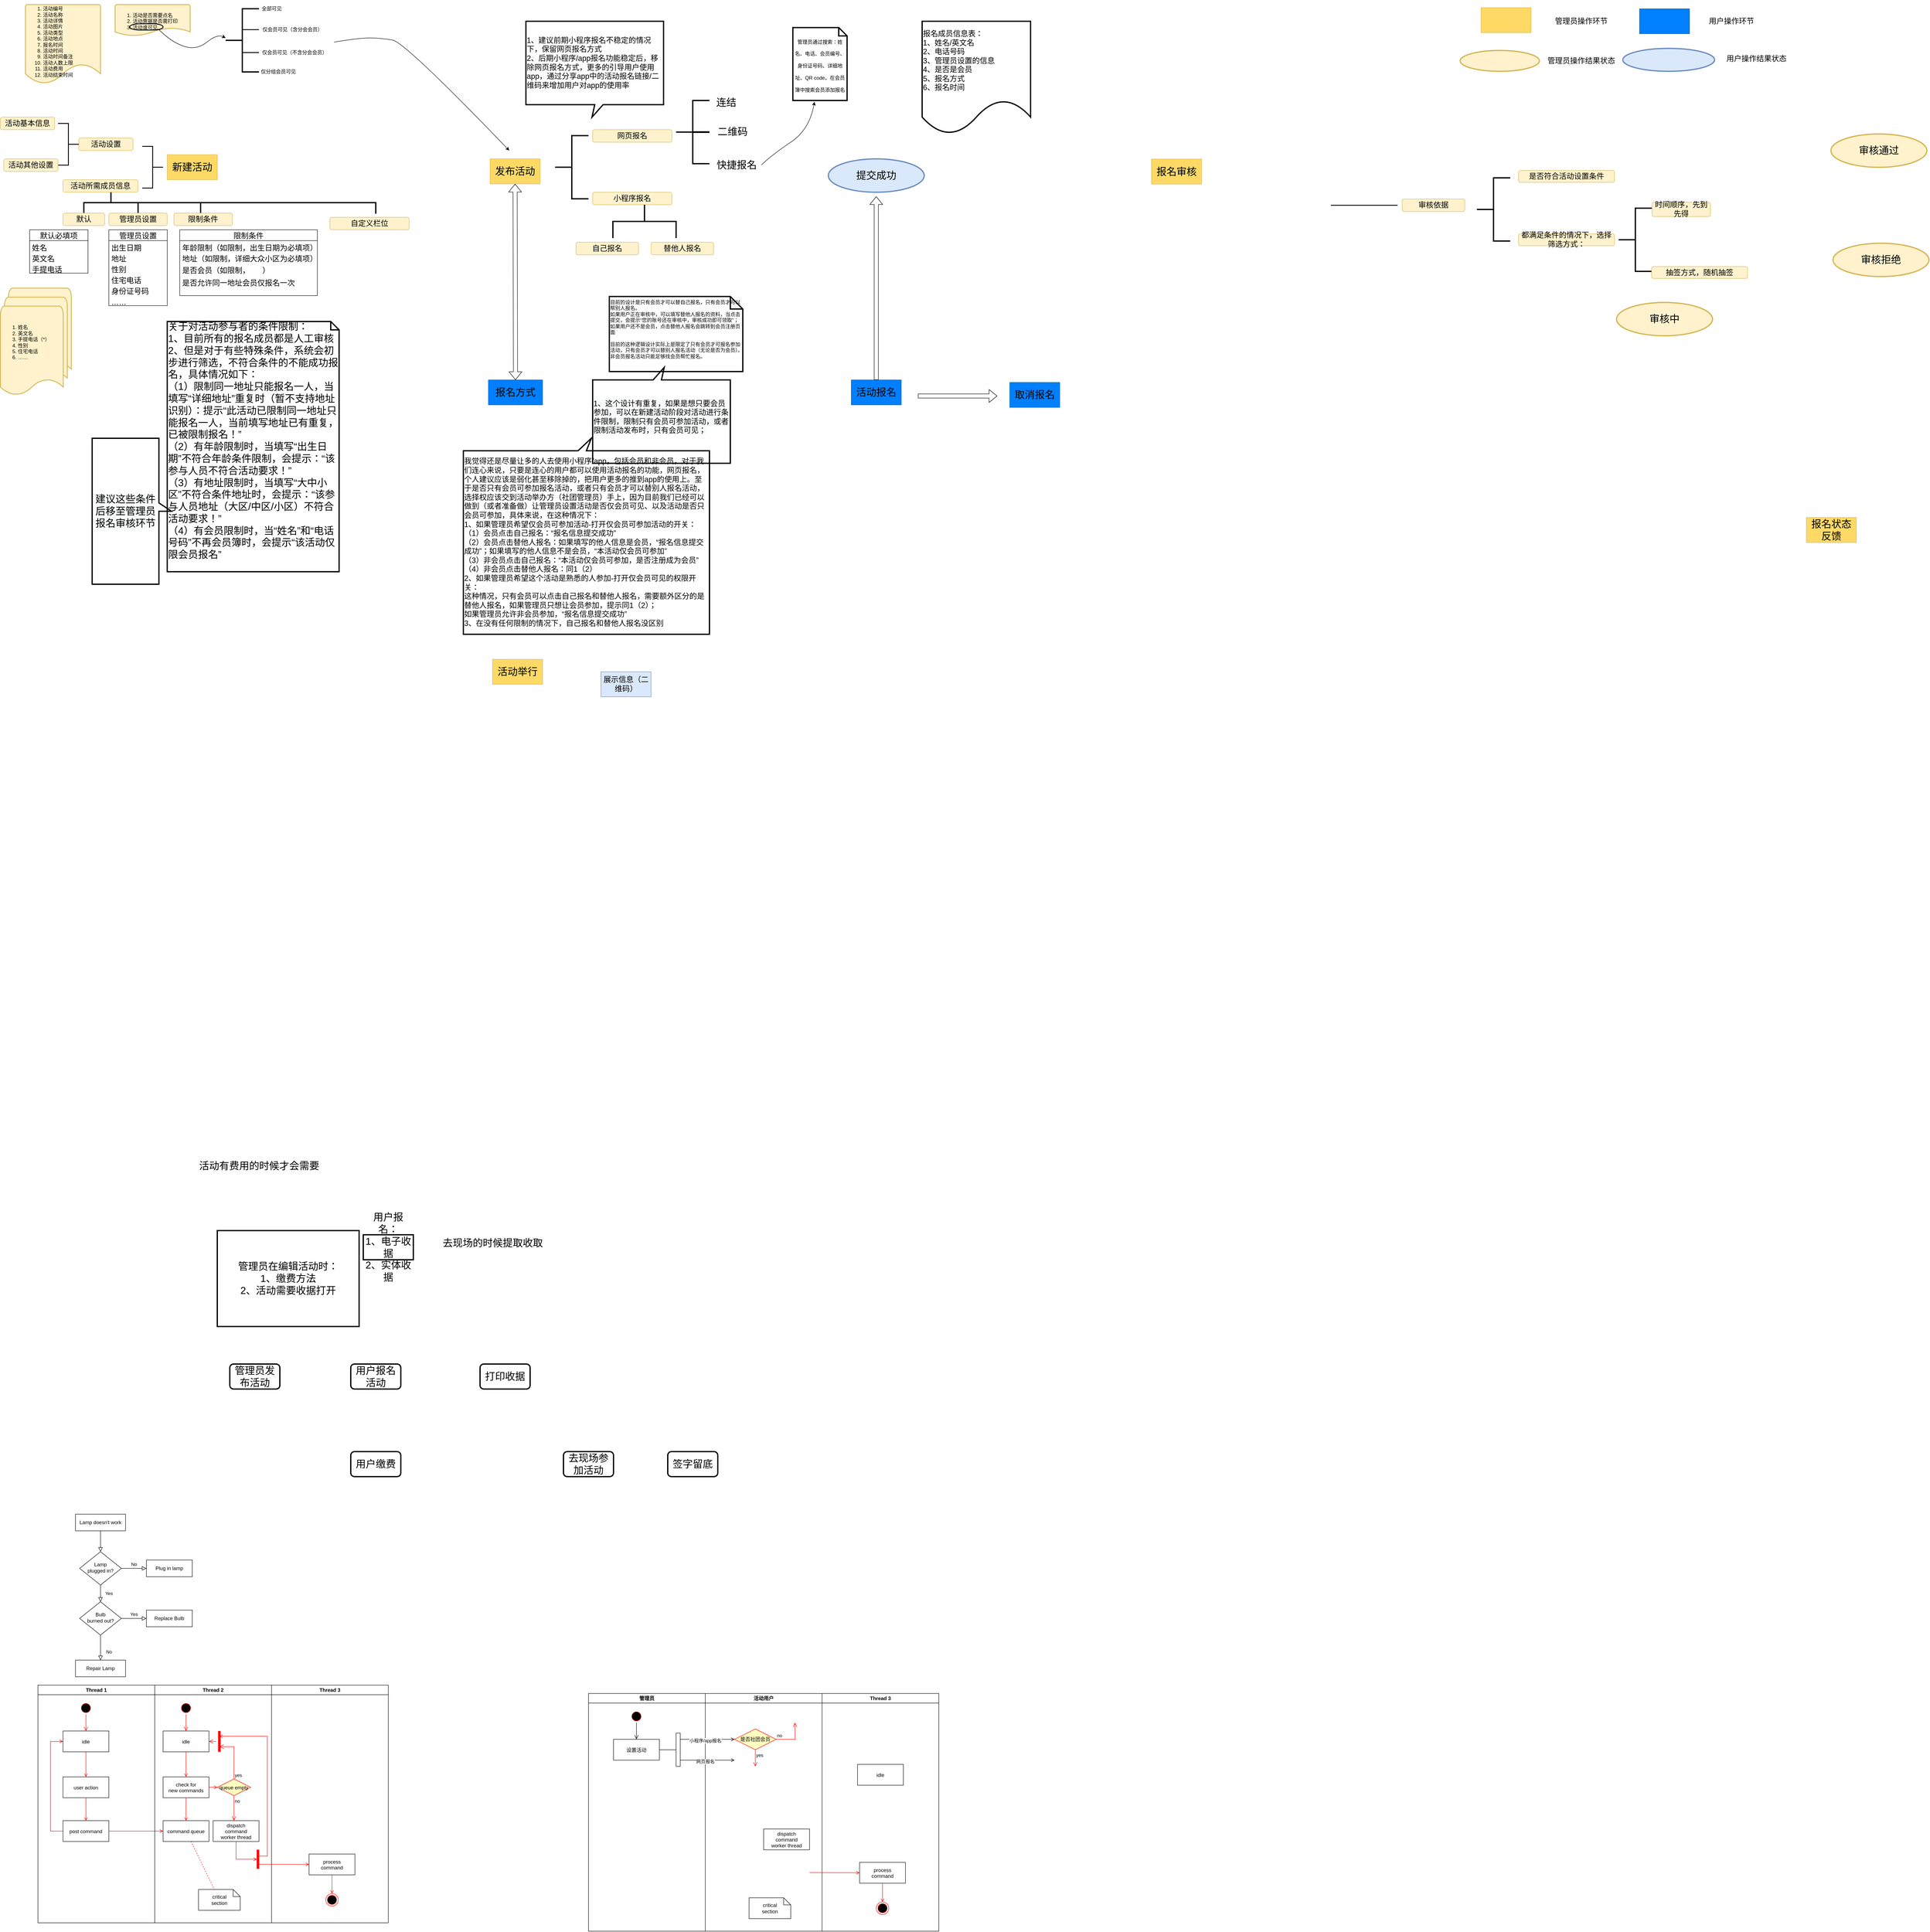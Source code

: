 <mxfile version="19.0.2" type="github">
  <diagram id="C5RBs43oDa-KdzZeNtuy" name="Page-1">
    <mxGraphModel dx="2372" dy="1392" grid="1" gridSize="10" guides="1" tooltips="1" connect="1" arrows="1" fold="1" page="1" pageScale="1" pageWidth="4681" pageHeight="3300" background="#ffffff" math="0" shadow="0">
      <root>
        <mxCell id="WIyWlLk6GJQsqaUBKTNV-0" />
        <mxCell id="WIyWlLk6GJQsqaUBKTNV-1" parent="WIyWlLk6GJQsqaUBKTNV-0" />
        <mxCell id="WIyWlLk6GJQsqaUBKTNV-2" value="" style="rounded=0;html=1;jettySize=auto;orthogonalLoop=1;fontSize=11;endArrow=block;endFill=0;endSize=8;strokeWidth=1;shadow=0;labelBackgroundColor=none;edgeStyle=orthogonalEdgeStyle;fontColor=#000000;" parent="WIyWlLk6GJQsqaUBKTNV-1" source="WIyWlLk6GJQsqaUBKTNV-3" target="WIyWlLk6GJQsqaUBKTNV-6" edge="1">
          <mxGeometry relative="1" as="geometry" />
        </mxCell>
        <mxCell id="WIyWlLk6GJQsqaUBKTNV-3" value="Lamp doesn&#39;t work" style="rounded=0;whiteSpace=wrap;html=1;fontSize=12;glass=0;strokeWidth=1;shadow=0;fontColor=#000000;" parent="WIyWlLk6GJQsqaUBKTNV-1" vertex="1">
          <mxGeometry x="210" y="3640" width="120" height="40" as="geometry" />
        </mxCell>
        <mxCell id="WIyWlLk6GJQsqaUBKTNV-4" value="Yes" style="rounded=0;html=1;jettySize=auto;orthogonalLoop=1;fontSize=11;endArrow=block;endFill=0;endSize=8;strokeWidth=1;shadow=0;labelBackgroundColor=none;edgeStyle=orthogonalEdgeStyle;fontColor=#000000;" parent="WIyWlLk6GJQsqaUBKTNV-1" source="WIyWlLk6GJQsqaUBKTNV-6" target="WIyWlLk6GJQsqaUBKTNV-10" edge="1">
          <mxGeometry y="20" relative="1" as="geometry">
            <mxPoint as="offset" />
          </mxGeometry>
        </mxCell>
        <mxCell id="WIyWlLk6GJQsqaUBKTNV-5" value="No" style="edgeStyle=orthogonalEdgeStyle;rounded=0;html=1;jettySize=auto;orthogonalLoop=1;fontSize=11;endArrow=block;endFill=0;endSize=8;strokeWidth=1;shadow=0;labelBackgroundColor=none;fontColor=#000000;" parent="WIyWlLk6GJQsqaUBKTNV-1" source="WIyWlLk6GJQsqaUBKTNV-6" target="WIyWlLk6GJQsqaUBKTNV-7" edge="1">
          <mxGeometry y="10" relative="1" as="geometry">
            <mxPoint as="offset" />
          </mxGeometry>
        </mxCell>
        <mxCell id="WIyWlLk6GJQsqaUBKTNV-6" value="Lamp&lt;br&gt;plugged in?" style="rhombus;whiteSpace=wrap;html=1;shadow=0;fontFamily=Helvetica;fontSize=12;align=center;strokeWidth=1;spacing=6;spacingTop=-4;rounded=0;fontColor=#000000;" parent="WIyWlLk6GJQsqaUBKTNV-1" vertex="1">
          <mxGeometry x="220" y="3730" width="100" height="80" as="geometry" />
        </mxCell>
        <mxCell id="WIyWlLk6GJQsqaUBKTNV-7" value="Plug in lamp" style="rounded=0;whiteSpace=wrap;html=1;fontSize=12;glass=0;strokeWidth=1;shadow=0;fontColor=#000000;" parent="WIyWlLk6GJQsqaUBKTNV-1" vertex="1">
          <mxGeometry x="380" y="3750" width="110" height="40" as="geometry" />
        </mxCell>
        <mxCell id="WIyWlLk6GJQsqaUBKTNV-8" value="No" style="rounded=0;html=1;jettySize=auto;orthogonalLoop=1;fontSize=11;endArrow=block;endFill=0;endSize=8;strokeWidth=1;shadow=0;labelBackgroundColor=none;edgeStyle=orthogonalEdgeStyle;fontColor=#000000;" parent="WIyWlLk6GJQsqaUBKTNV-1" source="WIyWlLk6GJQsqaUBKTNV-10" target="WIyWlLk6GJQsqaUBKTNV-11" edge="1">
          <mxGeometry x="0.333" y="20" relative="1" as="geometry">
            <mxPoint as="offset" />
          </mxGeometry>
        </mxCell>
        <mxCell id="WIyWlLk6GJQsqaUBKTNV-9" value="Yes" style="edgeStyle=orthogonalEdgeStyle;rounded=0;html=1;jettySize=auto;orthogonalLoop=1;fontSize=11;endArrow=block;endFill=0;endSize=8;strokeWidth=1;shadow=0;labelBackgroundColor=none;fontColor=#000000;" parent="WIyWlLk6GJQsqaUBKTNV-1" source="WIyWlLk6GJQsqaUBKTNV-10" target="WIyWlLk6GJQsqaUBKTNV-12" edge="1">
          <mxGeometry y="10" relative="1" as="geometry">
            <mxPoint as="offset" />
          </mxGeometry>
        </mxCell>
        <mxCell id="WIyWlLk6GJQsqaUBKTNV-10" value="Bulb&lt;br&gt;burned out?" style="rhombus;whiteSpace=wrap;html=1;shadow=0;fontFamily=Helvetica;fontSize=12;align=center;strokeWidth=1;spacing=6;spacingTop=-4;rounded=0;fontColor=#000000;" parent="WIyWlLk6GJQsqaUBKTNV-1" vertex="1">
          <mxGeometry x="220" y="3850" width="100" height="80" as="geometry" />
        </mxCell>
        <mxCell id="WIyWlLk6GJQsqaUBKTNV-11" value="Repair Lamp" style="rounded=0;whiteSpace=wrap;html=1;fontSize=12;glass=0;strokeWidth=1;shadow=0;fontColor=#000000;" parent="WIyWlLk6GJQsqaUBKTNV-1" vertex="1">
          <mxGeometry x="210" y="3990" width="120" height="40" as="geometry" />
        </mxCell>
        <mxCell id="WIyWlLk6GJQsqaUBKTNV-12" value="Replace Bulb" style="rounded=0;whiteSpace=wrap;html=1;fontSize=12;glass=0;strokeWidth=1;shadow=0;fontColor=#000000;" parent="WIyWlLk6GJQsqaUBKTNV-1" vertex="1">
          <mxGeometry x="380" y="3870" width="110" height="40" as="geometry" />
        </mxCell>
        <mxCell id="ij-zDNfqEZCnku6-jbej-2" value="&lt;font style=&quot;font-size: 24px&quot;&gt;新建活动&lt;/font&gt;" style="rounded=0;whiteSpace=wrap;html=1;fillColor=#FFD966;strokeColor=#d6b656;fontColor=#000000;" parent="WIyWlLk6GJQsqaUBKTNV-1" vertex="1">
          <mxGeometry x="430" y="380" width="120" height="60" as="geometry" />
        </mxCell>
        <mxCell id="ij-zDNfqEZCnku6-jbej-4" value="&lt;font style=&quot;font-size: 24px&quot;&gt;发布活动&lt;/font&gt;" style="rounded=0;whiteSpace=wrap;html=1;fillColor=#FFD966;strokeColor=#d6b656;fontColor=#000000;" parent="WIyWlLk6GJQsqaUBKTNV-1" vertex="1">
          <mxGeometry x="1204" y="390" width="120" height="60" as="geometry" />
        </mxCell>
        <mxCell id="ij-zDNfqEZCnku6-jbej-6" value="&lt;font style=&quot;font-size: 24px&quot;&gt;报名审核&lt;/font&gt;" style="rounded=0;whiteSpace=wrap;html=1;fillColor=#FFD966;strokeColor=#d6b656;fontColor=#000000;" parent="WIyWlLk6GJQsqaUBKTNV-1" vertex="1">
          <mxGeometry x="2790" y="390.5" width="120" height="60" as="geometry" />
        </mxCell>
        <mxCell id="ij-zDNfqEZCnku6-jbej-14" value="Thread 1" style="swimlane;whiteSpace=wrap;fontColor=#000000;" parent="WIyWlLk6GJQsqaUBKTNV-1" vertex="1">
          <mxGeometry x="120" y="4050" width="280" height="570" as="geometry" />
        </mxCell>
        <mxCell id="ij-zDNfqEZCnku6-jbej-15" value="" style="ellipse;shape=startState;fillColor=#000000;strokeColor=#ff0000;fontColor=#000000;" parent="ij-zDNfqEZCnku6-jbej-14" vertex="1">
          <mxGeometry x="100" y="40" width="30" height="30" as="geometry" />
        </mxCell>
        <mxCell id="ij-zDNfqEZCnku6-jbej-16" value="" style="edgeStyle=elbowEdgeStyle;elbow=horizontal;verticalAlign=bottom;endArrow=open;endSize=8;strokeColor=#FF0000;endFill=1;rounded=0;fontColor=#000000;" parent="ij-zDNfqEZCnku6-jbej-14" source="ij-zDNfqEZCnku6-jbej-15" target="ij-zDNfqEZCnku6-jbej-17" edge="1">
          <mxGeometry x="100" y="40" as="geometry">
            <mxPoint x="115" y="110" as="targetPoint" />
          </mxGeometry>
        </mxCell>
        <mxCell id="ij-zDNfqEZCnku6-jbej-17" value="idle" style="fontColor=#000000;" parent="ij-zDNfqEZCnku6-jbej-14" vertex="1">
          <mxGeometry x="60" y="110" width="110" height="50" as="geometry" />
        </mxCell>
        <mxCell id="ij-zDNfqEZCnku6-jbej-18" value="user action" style="fontColor=#000000;" parent="ij-zDNfqEZCnku6-jbej-14" vertex="1">
          <mxGeometry x="60" y="220" width="110" height="50" as="geometry" />
        </mxCell>
        <mxCell id="ij-zDNfqEZCnku6-jbej-19" value="" style="endArrow=open;strokeColor=#FF0000;endFill=1;rounded=0;fontColor=#000000;" parent="ij-zDNfqEZCnku6-jbej-14" source="ij-zDNfqEZCnku6-jbej-17" target="ij-zDNfqEZCnku6-jbej-18" edge="1">
          <mxGeometry relative="1" as="geometry" />
        </mxCell>
        <mxCell id="ij-zDNfqEZCnku6-jbej-20" value="post command" style="fontColor=#000000;" parent="ij-zDNfqEZCnku6-jbej-14" vertex="1">
          <mxGeometry x="60" y="325" width="110" height="50" as="geometry" />
        </mxCell>
        <mxCell id="ij-zDNfqEZCnku6-jbej-21" value="" style="endArrow=open;strokeColor=#FF0000;endFill=1;rounded=0;fontColor=#000000;" parent="ij-zDNfqEZCnku6-jbej-14" source="ij-zDNfqEZCnku6-jbej-18" target="ij-zDNfqEZCnku6-jbej-20" edge="1">
          <mxGeometry relative="1" as="geometry" />
        </mxCell>
        <mxCell id="ij-zDNfqEZCnku6-jbej-22" value="" style="edgeStyle=elbowEdgeStyle;elbow=horizontal;strokeColor=#FF0000;endArrow=open;endFill=1;rounded=0;fontColor=#000000;" parent="ij-zDNfqEZCnku6-jbej-14" source="ij-zDNfqEZCnku6-jbej-20" target="ij-zDNfqEZCnku6-jbej-17" edge="1">
          <mxGeometry width="100" height="100" relative="1" as="geometry">
            <mxPoint x="160" y="290" as="sourcePoint" />
            <mxPoint x="260" y="190" as="targetPoint" />
            <Array as="points">
              <mxPoint x="30" y="250" />
            </Array>
          </mxGeometry>
        </mxCell>
        <mxCell id="ij-zDNfqEZCnku6-jbej-23" value="Thread 2" style="swimlane;whiteSpace=wrap;fontColor=#000000;" parent="WIyWlLk6GJQsqaUBKTNV-1" vertex="1">
          <mxGeometry x="400" y="4050" width="280" height="570" as="geometry" />
        </mxCell>
        <mxCell id="ij-zDNfqEZCnku6-jbej-24" value="" style="ellipse;shape=startState;fillColor=#000000;strokeColor=#ff0000;fontColor=#000000;" parent="ij-zDNfqEZCnku6-jbej-23" vertex="1">
          <mxGeometry x="60" y="40" width="30" height="30" as="geometry" />
        </mxCell>
        <mxCell id="ij-zDNfqEZCnku6-jbej-25" value="" style="edgeStyle=elbowEdgeStyle;elbow=horizontal;verticalAlign=bottom;endArrow=open;endSize=8;strokeColor=#FF0000;endFill=1;rounded=0;fontColor=#000000;" parent="ij-zDNfqEZCnku6-jbej-23" source="ij-zDNfqEZCnku6-jbej-24" target="ij-zDNfqEZCnku6-jbej-26" edge="1">
          <mxGeometry x="40" y="20" as="geometry">
            <mxPoint x="55" y="90" as="targetPoint" />
          </mxGeometry>
        </mxCell>
        <mxCell id="ij-zDNfqEZCnku6-jbej-26" value="idle" style="fontColor=#000000;" parent="ij-zDNfqEZCnku6-jbej-23" vertex="1">
          <mxGeometry x="20" y="110" width="110" height="50" as="geometry" />
        </mxCell>
        <mxCell id="ij-zDNfqEZCnku6-jbej-27" value="check for &#xa;new commands" style="fontColor=#000000;" parent="ij-zDNfqEZCnku6-jbej-23" vertex="1">
          <mxGeometry x="20" y="220" width="110" height="50" as="geometry" />
        </mxCell>
        <mxCell id="ij-zDNfqEZCnku6-jbej-28" value="" style="endArrow=open;strokeColor=#FF0000;endFill=1;rounded=0;fontColor=#000000;" parent="ij-zDNfqEZCnku6-jbej-23" source="ij-zDNfqEZCnku6-jbej-26" target="ij-zDNfqEZCnku6-jbej-27" edge="1">
          <mxGeometry relative="1" as="geometry" />
        </mxCell>
        <mxCell id="ij-zDNfqEZCnku6-jbej-29" value="command queue" style="fontColor=#000000;" parent="ij-zDNfqEZCnku6-jbej-23" vertex="1">
          <mxGeometry x="20" y="325" width="110" height="50" as="geometry" />
        </mxCell>
        <mxCell id="ij-zDNfqEZCnku6-jbej-30" value="" style="endArrow=open;strokeColor=#FF0000;endFill=1;rounded=0;fontColor=#000000;" parent="ij-zDNfqEZCnku6-jbej-23" source="ij-zDNfqEZCnku6-jbej-27" target="ij-zDNfqEZCnku6-jbej-29" edge="1">
          <mxGeometry relative="1" as="geometry" />
        </mxCell>
        <mxCell id="ij-zDNfqEZCnku6-jbej-31" value="queue empty" style="rhombus;fillColor=#ffffc0;strokeColor=#ff0000;fontColor=#000000;" parent="ij-zDNfqEZCnku6-jbej-23" vertex="1">
          <mxGeometry x="150" y="225" width="80" height="40" as="geometry" />
        </mxCell>
        <mxCell id="ij-zDNfqEZCnku6-jbej-32" value="yes" style="edgeStyle=elbowEdgeStyle;elbow=horizontal;align=left;verticalAlign=bottom;endArrow=open;endSize=8;strokeColor=#FF0000;exitX=0.5;exitY=0;endFill=1;rounded=0;entryX=0.75;entryY=0.5;entryPerimeter=0;fontColor=#000000;" parent="ij-zDNfqEZCnku6-jbej-23" source="ij-zDNfqEZCnku6-jbej-31" target="ij-zDNfqEZCnku6-jbej-35" edge="1">
          <mxGeometry x="-1" relative="1" as="geometry">
            <mxPoint x="160" y="150" as="targetPoint" />
            <Array as="points">
              <mxPoint x="190" y="180" />
            </Array>
          </mxGeometry>
        </mxCell>
        <mxCell id="ij-zDNfqEZCnku6-jbej-33" value="no" style="edgeStyle=elbowEdgeStyle;elbow=horizontal;align=left;verticalAlign=top;endArrow=open;endSize=8;strokeColor=#FF0000;endFill=1;rounded=0;fontColor=#000000;" parent="ij-zDNfqEZCnku6-jbej-23" source="ij-zDNfqEZCnku6-jbej-31" target="ij-zDNfqEZCnku6-jbej-37" edge="1">
          <mxGeometry x="-1" relative="1" as="geometry">
            <mxPoint x="190" y="305" as="targetPoint" />
          </mxGeometry>
        </mxCell>
        <mxCell id="ij-zDNfqEZCnku6-jbej-34" value="" style="endArrow=open;strokeColor=#FF0000;endFill=1;rounded=0;fontColor=#000000;" parent="ij-zDNfqEZCnku6-jbej-23" source="ij-zDNfqEZCnku6-jbej-27" target="ij-zDNfqEZCnku6-jbej-31" edge="1">
          <mxGeometry relative="1" as="geometry" />
        </mxCell>
        <mxCell id="ij-zDNfqEZCnku6-jbej-35" value="" style="shape=line;strokeWidth=6;strokeColor=#ff0000;rotation=90;fontColor=#000000;" parent="ij-zDNfqEZCnku6-jbej-23" vertex="1">
          <mxGeometry x="130" y="127.5" width="50" height="15" as="geometry" />
        </mxCell>
        <mxCell id="ij-zDNfqEZCnku6-jbej-36" value="" style="edgeStyle=elbowEdgeStyle;elbow=horizontal;verticalAlign=bottom;endArrow=open;endSize=8;strokeColor=#FF0000;endFill=1;rounded=0;fontColor=#000000;" parent="ij-zDNfqEZCnku6-jbej-23" source="ij-zDNfqEZCnku6-jbej-35" target="ij-zDNfqEZCnku6-jbej-26" edge="1">
          <mxGeometry x="130" y="90" as="geometry">
            <mxPoint x="230" y="140" as="targetPoint" />
          </mxGeometry>
        </mxCell>
        <mxCell id="ij-zDNfqEZCnku6-jbej-37" value="dispatch&#xa;command&#xa;worker thread" style="fontColor=#000000;" parent="ij-zDNfqEZCnku6-jbej-23" vertex="1">
          <mxGeometry x="140" y="325" width="110" height="50" as="geometry" />
        </mxCell>
        <mxCell id="ij-zDNfqEZCnku6-jbej-38" value="critical&#xa;section" style="shape=note;whiteSpace=wrap;size=17;fontColor=#000000;" parent="ij-zDNfqEZCnku6-jbej-23" vertex="1">
          <mxGeometry x="105" y="490" width="100" height="50" as="geometry" />
        </mxCell>
        <mxCell id="ij-zDNfqEZCnku6-jbej-39" value="" style="endArrow=none;strokeColor=#FF0000;endFill=0;rounded=0;dashed=1;fontColor=#000000;" parent="ij-zDNfqEZCnku6-jbej-23" source="ij-zDNfqEZCnku6-jbej-29" target="ij-zDNfqEZCnku6-jbej-38" edge="1">
          <mxGeometry relative="1" as="geometry" />
        </mxCell>
        <mxCell id="ij-zDNfqEZCnku6-jbej-40" value="" style="whiteSpace=wrap;strokeColor=#FF0000;fillColor=#FF0000;fontColor=#000000;" parent="ij-zDNfqEZCnku6-jbej-23" vertex="1">
          <mxGeometry x="245" y="395" width="5" height="45" as="geometry" />
        </mxCell>
        <mxCell id="ij-zDNfqEZCnku6-jbej-41" value="" style="edgeStyle=elbowEdgeStyle;elbow=horizontal;entryX=0;entryY=0.5;strokeColor=#FF0000;endArrow=open;endFill=1;rounded=0;fontColor=#000000;" parent="ij-zDNfqEZCnku6-jbej-23" source="ij-zDNfqEZCnku6-jbej-37" target="ij-zDNfqEZCnku6-jbej-40" edge="1">
          <mxGeometry width="100" height="100" relative="1" as="geometry">
            <mxPoint x="60" y="480" as="sourcePoint" />
            <mxPoint x="160" y="380" as="targetPoint" />
            <Array as="points">
              <mxPoint x="195" y="400" />
            </Array>
          </mxGeometry>
        </mxCell>
        <mxCell id="ij-zDNfqEZCnku6-jbej-42" value="Thread 3" style="swimlane;whiteSpace=wrap;fontColor=#000000;" parent="WIyWlLk6GJQsqaUBKTNV-1" vertex="1">
          <mxGeometry x="680" y="4050" width="280" height="570" as="geometry" />
        </mxCell>
        <mxCell id="ij-zDNfqEZCnku6-jbej-43" value="process&#xa;command" style="fontColor=#000000;" parent="ij-zDNfqEZCnku6-jbej-42" vertex="1">
          <mxGeometry x="90" y="405" width="110" height="50" as="geometry" />
        </mxCell>
        <mxCell id="ij-zDNfqEZCnku6-jbej-44" value="" style="edgeStyle=elbowEdgeStyle;elbow=horizontal;strokeColor=#FF0000;endArrow=open;endFill=1;rounded=0;entryX=0.25;entryY=0.5;entryPerimeter=0;fontColor=#000000;" parent="ij-zDNfqEZCnku6-jbej-42" target="ij-zDNfqEZCnku6-jbej-35" edge="1">
          <mxGeometry width="100" height="100" relative="1" as="geometry">
            <mxPoint x="-30" y="410" as="sourcePoint" />
            <mxPoint x="-120" y="120" as="targetPoint" />
            <Array as="points">
              <mxPoint x="-10" y="135" />
            </Array>
          </mxGeometry>
        </mxCell>
        <mxCell id="ij-zDNfqEZCnku6-jbej-45" value="" style="edgeStyle=none;strokeColor=#FF0000;endArrow=open;endFill=1;rounded=0;fontColor=#000000;" parent="ij-zDNfqEZCnku6-jbej-42" target="ij-zDNfqEZCnku6-jbej-43" edge="1">
          <mxGeometry width="100" height="100" relative="1" as="geometry">
            <mxPoint x="-30" y="429.5" as="sourcePoint" />
            <mxPoint x="90" y="429.5" as="targetPoint" />
          </mxGeometry>
        </mxCell>
        <mxCell id="ij-zDNfqEZCnku6-jbej-46" value="" style="ellipse;shape=endState;fillColor=#000000;strokeColor=#ff0000;fontColor=#000000;" parent="ij-zDNfqEZCnku6-jbej-42" vertex="1">
          <mxGeometry x="130" y="500" width="30" height="30" as="geometry" />
        </mxCell>
        <mxCell id="ij-zDNfqEZCnku6-jbej-47" value="" style="endArrow=open;strokeColor=#FF0000;endFill=1;rounded=0;fontColor=#000000;" parent="ij-zDNfqEZCnku6-jbej-42" source="ij-zDNfqEZCnku6-jbej-43" target="ij-zDNfqEZCnku6-jbej-46" edge="1">
          <mxGeometry relative="1" as="geometry" />
        </mxCell>
        <mxCell id="ij-zDNfqEZCnku6-jbej-48" value="" style="endArrow=open;strokeColor=#FF0000;endFill=1;rounded=0;fontColor=#000000;" parent="WIyWlLk6GJQsqaUBKTNV-1" source="ij-zDNfqEZCnku6-jbej-20" target="ij-zDNfqEZCnku6-jbej-29" edge="1">
          <mxGeometry relative="1" as="geometry" />
        </mxCell>
        <mxCell id="ij-zDNfqEZCnku6-jbej-52" value="活动设置" style="rounded=1;whiteSpace=wrap;html=1;fontSize=18;fillColor=#fff2cc;strokeColor=#d6b656;fontColor=#000000;" parent="WIyWlLk6GJQsqaUBKTNV-1" vertex="1">
          <mxGeometry x="218" y="340" width="130" height="30" as="geometry" />
        </mxCell>
        <mxCell id="ij-zDNfqEZCnku6-jbej-53" value="活动所需成员信息" style="rounded=1;whiteSpace=wrap;html=1;fontSize=18;fillColor=#fff2cc;strokeColor=#d6b656;fontColor=#000000;" parent="WIyWlLk6GJQsqaUBKTNV-1" vertex="1">
          <mxGeometry x="180" y="440" width="180" height="30" as="geometry" />
        </mxCell>
        <mxCell id="ij-zDNfqEZCnku6-jbej-57" value="" style="strokeWidth=2;html=1;shape=mxgraph.flowchart.annotation_2;align=left;labelPosition=right;pointerEvents=1;fontSize=18;fillColor=#FFD966;direction=west;fontColor=#000000;" parent="WIyWlLk6GJQsqaUBKTNV-1" vertex="1">
          <mxGeometry x="370" y="360" width="50" height="100" as="geometry" />
        </mxCell>
        <mxCell id="ij-zDNfqEZCnku6-jbej-59" value="" style="strokeWidth=3;html=1;shape=mxgraph.flowchart.annotation_2;align=left;labelPosition=right;pointerEvents=1;fontSize=12;fillColor=#FFD966;direction=south;sketch=0;fontColor=#000000;" parent="WIyWlLk6GJQsqaUBKTNV-1" vertex="1">
          <mxGeometry x="230" y="470" width="130" height="50" as="geometry" />
        </mxCell>
        <mxCell id="ij-zDNfqEZCnku6-jbej-60" value="&lt;font style=&quot;font-size: 18px&quot;&gt;默认&lt;/font&gt;" style="rounded=1;whiteSpace=wrap;html=1;fontSize=12;fillColor=#fff2cc;strokeColor=#d6b656;fontColor=#000000;" parent="WIyWlLk6GJQsqaUBKTNV-1" vertex="1">
          <mxGeometry x="180" y="520" width="100" height="30" as="geometry" />
        </mxCell>
        <mxCell id="ij-zDNfqEZCnku6-jbej-61" value="默认必填项" style="swimlane;fontStyle=0;childLayout=stackLayout;horizontal=1;startSize=26;fillColor=none;horizontalStack=0;resizeParent=1;resizeParentMax=0;resizeLast=0;collapsible=1;marginBottom=0;fontSize=18;fontColor=#000000;" parent="WIyWlLk6GJQsqaUBKTNV-1" vertex="1">
          <mxGeometry x="100" y="560" width="140" height="104" as="geometry">
            <mxRectangle x="100" y="560" width="60" height="30" as="alternateBounds" />
          </mxGeometry>
        </mxCell>
        <mxCell id="ij-zDNfqEZCnku6-jbej-62" value="姓名&#xa;&#xa;" style="text;strokeColor=none;fillColor=none;align=left;verticalAlign=top;spacingLeft=4;spacingRight=4;overflow=hidden;rotatable=0;points=[[0,0.5],[1,0.5]];portConstraint=eastwest;fontSize=18;fontColor=#000000;" parent="ij-zDNfqEZCnku6-jbej-61" vertex="1">
          <mxGeometry y="26" width="140" height="26" as="geometry" />
        </mxCell>
        <mxCell id="ij-zDNfqEZCnku6-jbej-63" value="英文名" style="text;strokeColor=none;fillColor=none;align=left;verticalAlign=top;spacingLeft=4;spacingRight=4;overflow=hidden;rotatable=0;points=[[0,0.5],[1,0.5]];portConstraint=eastwest;fontSize=18;fontColor=#000000;" parent="ij-zDNfqEZCnku6-jbej-61" vertex="1">
          <mxGeometry y="52" width="140" height="26" as="geometry" />
        </mxCell>
        <mxCell id="ij-zDNfqEZCnku6-jbej-64" value="手提电话" style="text;strokeColor=none;fillColor=none;align=left;verticalAlign=top;spacingLeft=4;spacingRight=4;overflow=hidden;rotatable=0;points=[[0,0.5],[1,0.5]];portConstraint=eastwest;fontSize=18;fontColor=#000000;" parent="ij-zDNfqEZCnku6-jbej-61" vertex="1">
          <mxGeometry y="78" width="140" height="26" as="geometry" />
        </mxCell>
        <mxCell id="ij-zDNfqEZCnku6-jbej-65" value="&lt;font size=&quot;4&quot;&gt;管理员设置&lt;/font&gt;" style="rounded=1;whiteSpace=wrap;html=1;fontSize=12;fillColor=#fff2cc;strokeColor=#d6b656;fontColor=#000000;" parent="WIyWlLk6GJQsqaUBKTNV-1" vertex="1">
          <mxGeometry x="290" y="520" width="140" height="30" as="geometry" />
        </mxCell>
        <mxCell id="ij-zDNfqEZCnku6-jbej-67" value="管理员设置" style="swimlane;fontStyle=0;childLayout=stackLayout;horizontal=1;startSize=26;fillColor=none;horizontalStack=0;resizeParent=1;resizeParentMax=0;resizeLast=0;collapsible=1;marginBottom=0;fontSize=18;fontColor=#000000;" parent="WIyWlLk6GJQsqaUBKTNV-1" vertex="1">
          <mxGeometry x="290" y="560" width="140" height="182" as="geometry">
            <mxRectangle x="100" y="560" width="60" height="30" as="alternateBounds" />
          </mxGeometry>
        </mxCell>
        <mxCell id="ij-zDNfqEZCnku6-jbej-68" value="出生日期" style="text;strokeColor=none;fillColor=none;align=left;verticalAlign=top;spacingLeft=4;spacingRight=4;overflow=hidden;rotatable=0;points=[[0,0.5],[1,0.5]];portConstraint=eastwest;fontSize=18;fontColor=#000000;" parent="ij-zDNfqEZCnku6-jbej-67" vertex="1">
          <mxGeometry y="26" width="140" height="26" as="geometry" />
        </mxCell>
        <mxCell id="ij-zDNfqEZCnku6-jbej-69" value="地址" style="text;strokeColor=none;fillColor=none;align=left;verticalAlign=top;spacingLeft=4;spacingRight=4;overflow=hidden;rotatable=0;points=[[0,0.5],[1,0.5]];portConstraint=eastwest;fontSize=18;fontColor=#000000;" parent="ij-zDNfqEZCnku6-jbej-67" vertex="1">
          <mxGeometry y="52" width="140" height="26" as="geometry" />
        </mxCell>
        <mxCell id="ij-zDNfqEZCnku6-jbej-89" value="性别" style="text;strokeColor=none;fillColor=none;align=left;verticalAlign=top;spacingLeft=4;spacingRight=4;overflow=hidden;rotatable=0;points=[[0,0.5],[1,0.5]];portConstraint=eastwest;fontSize=18;fontColor=#000000;" parent="ij-zDNfqEZCnku6-jbej-67" vertex="1">
          <mxGeometry y="78" width="140" height="26" as="geometry" />
        </mxCell>
        <mxCell id="ij-zDNfqEZCnku6-jbej-90" value="住宅电话" style="text;strokeColor=none;fillColor=none;align=left;verticalAlign=top;spacingLeft=4;spacingRight=4;overflow=hidden;rotatable=0;points=[[0,0.5],[1,0.5]];portConstraint=eastwest;fontSize=18;fontColor=#000000;" parent="ij-zDNfqEZCnku6-jbej-67" vertex="1">
          <mxGeometry y="104" width="140" height="26" as="geometry" />
        </mxCell>
        <mxCell id="ij-zDNfqEZCnku6-jbej-95" value="身份证号码" style="text;strokeColor=none;fillColor=none;align=left;verticalAlign=top;spacingLeft=4;spacingRight=4;overflow=hidden;rotatable=0;points=[[0,0.5],[1,0.5]];portConstraint=eastwest;fontSize=18;fontColor=#000000;" parent="ij-zDNfqEZCnku6-jbej-67" vertex="1">
          <mxGeometry y="130" width="140" height="26" as="geometry" />
        </mxCell>
        <mxCell id="ij-zDNfqEZCnku6-jbej-96" value="……" style="text;strokeColor=none;fillColor=none;align=left;verticalAlign=top;spacingLeft=4;spacingRight=4;overflow=hidden;rotatable=0;points=[[0,0.5],[1,0.5]];portConstraint=eastwest;fontSize=18;fontColor=#000000;" parent="ij-zDNfqEZCnku6-jbej-67" vertex="1">
          <mxGeometry y="156" width="140" height="26" as="geometry" />
        </mxCell>
        <mxCell id="ij-zDNfqEZCnku6-jbej-81" value="" style="shape=partialRectangle;whiteSpace=wrap;html=1;top=0;left=0;fillColor=none;sketch=0;fontSize=18;strokeWidth=3;direction=north;fontColor=#000000;" parent="WIyWlLk6GJQsqaUBKTNV-1" vertex="1">
          <mxGeometry x="360" y="495" width="150" height="25" as="geometry" />
        </mxCell>
        <mxCell id="ij-zDNfqEZCnku6-jbej-82" value="&lt;font size=&quot;4&quot;&gt;限制条件&lt;/font&gt;" style="rounded=1;whiteSpace=wrap;html=1;fontSize=12;fillColor=#fff2cc;strokeColor=#d6b656;fontColor=#000000;" parent="WIyWlLk6GJQsqaUBKTNV-1" vertex="1">
          <mxGeometry x="446" y="520" width="140" height="30" as="geometry" />
        </mxCell>
        <mxCell id="ij-zDNfqEZCnku6-jbej-83" value="限制条件" style="swimlane;fontStyle=0;childLayout=stackLayout;horizontal=1;startSize=26;fillColor=none;horizontalStack=0;resizeParent=1;resizeParentMax=0;resizeLast=0;collapsible=1;marginBottom=0;fontSize=18;fontColor=#000000;" parent="WIyWlLk6GJQsqaUBKTNV-1" vertex="1">
          <mxGeometry x="460" y="560" width="330" height="158" as="geometry">
            <mxRectangle x="100" y="560" width="60" height="30" as="alternateBounds" />
          </mxGeometry>
        </mxCell>
        <mxCell id="ij-zDNfqEZCnku6-jbej-84" value="年龄限制（如限制，出生日期为必填项）" style="text;strokeColor=none;fillColor=none;align=left;verticalAlign=top;spacingLeft=4;spacingRight=4;overflow=hidden;rotatable=0;points=[[0,0.5],[1,0.5]];portConstraint=eastwest;fontSize=18;fontColor=#000000;" parent="ij-zDNfqEZCnku6-jbej-83" vertex="1">
          <mxGeometry y="26" width="330" height="26" as="geometry" />
        </mxCell>
        <mxCell id="ij-zDNfqEZCnku6-jbej-85" value="地址（如限制，详细大众小区为必填项）" style="text;strokeColor=none;fillColor=none;align=left;verticalAlign=top;spacingLeft=4;spacingRight=4;overflow=hidden;rotatable=0;points=[[0,0.5],[1,0.5]];portConstraint=eastwest;fontSize=18;fontColor=#000000;" parent="ij-zDNfqEZCnku6-jbej-83" vertex="1">
          <mxGeometry y="52" width="330" height="28" as="geometry" />
        </mxCell>
        <mxCell id="ij-zDNfqEZCnku6-jbej-88" value="是否会员（如限制，      ）&#xa;&#xa;" style="text;strokeColor=none;fillColor=none;align=left;verticalAlign=top;spacingLeft=4;spacingRight=4;overflow=hidden;rotatable=0;points=[[0,0.5],[1,0.5]];portConstraint=eastwest;fontSize=18;fontColor=#000000;" parent="ij-zDNfqEZCnku6-jbej-83" vertex="1">
          <mxGeometry y="80" width="330" height="30" as="geometry" />
        </mxCell>
        <mxCell id="ij-zDNfqEZCnku6-jbej-91" value="是否允许同一地址会员仅报名一次" style="text;strokeColor=none;fillColor=none;align=left;verticalAlign=top;spacingLeft=4;spacingRight=4;overflow=hidden;rotatable=0;points=[[0,0.5],[1,0.5]];portConstraint=eastwest;fontSize=18;fontColor=#000000;" parent="ij-zDNfqEZCnku6-jbej-83" vertex="1">
          <mxGeometry y="110" width="330" height="48" as="geometry" />
        </mxCell>
        <mxCell id="ij-zDNfqEZCnku6-jbej-92" value="&lt;ol style=&quot;font-size: 12px&quot;&gt;&lt;li&gt;姓名&lt;/li&gt;&lt;li&gt;英文名&lt;/li&gt;&lt;li&gt;手提电话（*）&lt;/li&gt;&lt;li&gt;性别&lt;/li&gt;&lt;li&gt;住宅电话&lt;/li&gt;&lt;li&gt;……&lt;/li&gt;&lt;/ol&gt;" style="strokeWidth=2;html=1;shape=mxgraph.flowchart.multi-document;whiteSpace=wrap;fontSize=18;fillColor=#fff2cc;strokeColor=#d6b656;align=left;fontColor=#000000;" parent="WIyWlLk6GJQsqaUBKTNV-1" vertex="1">
          <mxGeometry x="30" y="700" width="170" height="260" as="geometry" />
        </mxCell>
        <mxCell id="ij-zDNfqEZCnku6-jbej-93" value="&lt;font style=&quot;font-size: 24px&quot;&gt;报名方式&lt;/font&gt;" style="rounded=0;whiteSpace=wrap;html=1;fillColor=#007FFF;strokeColor=#006EAF;fontColor=#000000;" parent="WIyWlLk6GJQsqaUBKTNV-1" vertex="1">
          <mxGeometry x="1200" y="920" width="130" height="60" as="geometry" />
        </mxCell>
        <mxCell id="ij-zDNfqEZCnku6-jbej-94" value="&lt;font size=&quot;5&quot;&gt;活动报名&lt;/font&gt;" style="rounded=0;whiteSpace=wrap;html=1;fillColor=#007FFF;strokeColor=#006EAF;fontColor=#000000;" parent="WIyWlLk6GJQsqaUBKTNV-1" vertex="1">
          <mxGeometry x="2070" y="920" width="120" height="60" as="geometry" />
        </mxCell>
        <mxCell id="ij-zDNfqEZCnku6-jbej-97" value="" style="shape=flexArrow;endArrow=classic;startArrow=classic;html=1;fontSize=24;strokeColor=default;entryX=0.5;entryY=1;entryDx=0;entryDy=0;exitX=0.5;exitY=0;exitDx=0;exitDy=0;fontColor=#000000;" parent="WIyWlLk6GJQsqaUBKTNV-1" source="ij-zDNfqEZCnku6-jbej-93" target="ij-zDNfqEZCnku6-jbej-4" edge="1">
          <mxGeometry width="100" height="100" relative="1" as="geometry">
            <mxPoint x="1270" y="760" as="sourcePoint" />
            <mxPoint x="1270" y="460" as="targetPoint" />
          </mxGeometry>
        </mxCell>
        <mxCell id="ij-zDNfqEZCnku6-jbej-98" value="" style="shape=flexArrow;endArrow=classic;html=1;fontSize=24;strokeColor=default;exitX=0.5;exitY=0;exitDx=0;exitDy=0;fontColor=#000000;" parent="WIyWlLk6GJQsqaUBKTNV-1" source="ij-zDNfqEZCnku6-jbej-94" edge="1">
          <mxGeometry width="50" height="50" relative="1" as="geometry">
            <mxPoint x="2120" y="910" as="sourcePoint" />
            <mxPoint x="2130" y="480" as="targetPoint" />
          </mxGeometry>
        </mxCell>
        <mxCell id="ij-zDNfqEZCnku6-jbej-99" value="提交成功" style="ellipse;whiteSpace=wrap;html=1;sketch=0;fontSize=24;strokeWidth=3;fillColor=#dae8fc;strokeColor=#6c8ebf;fontColor=#000000;" parent="WIyWlLk6GJQsqaUBKTNV-1" vertex="1">
          <mxGeometry x="2015" y="390" width="230" height="80" as="geometry" />
        </mxCell>
        <mxCell id="ij-zDNfqEZCnku6-jbej-100" value="审核通过" style="ellipse;whiteSpace=wrap;html=1;sketch=0;fontSize=24;strokeWidth=3;fillColor=#fff2cc;strokeColor=#d6b656;fontColor=#000000;" parent="WIyWlLk6GJQsqaUBKTNV-1" vertex="1">
          <mxGeometry x="4419" y="330.25" width="230" height="80" as="geometry" />
        </mxCell>
        <mxCell id="ij-zDNfqEZCnku6-jbej-102" value="" style="shape=partialRectangle;whiteSpace=wrap;html=1;top=0;left=0;fillColor=none;sketch=0;fontSize=18;strokeWidth=3;direction=north;fontColor=#000000;" parent="WIyWlLk6GJQsqaUBKTNV-1" vertex="1">
          <mxGeometry x="510" y="495" width="420" height="25" as="geometry" />
        </mxCell>
        <mxCell id="ij-zDNfqEZCnku6-jbej-109" style="edgeStyle=none;orthogonalLoop=1;jettySize=auto;html=1;exitX=0.75;exitY=1;exitDx=0;exitDy=0;fontSize=24;endArrow=halfCircle;endFill=0;strokeColor=default;fontColor=#000000;" parent="WIyWlLk6GJQsqaUBKTNV-1" source="ij-zDNfqEZCnku6-jbej-102" target="ij-zDNfqEZCnku6-jbej-102" edge="1">
          <mxGeometry relative="1" as="geometry" />
        </mxCell>
        <mxCell id="ij-zDNfqEZCnku6-jbej-110" value="&lt;font size=&quot;4&quot;&gt;自定义栏位&lt;/font&gt;" style="rounded=1;whiteSpace=wrap;html=1;fontSize=12;fillColor=#fff2cc;strokeColor=#d6b656;fontColor=#000000;" parent="WIyWlLk6GJQsqaUBKTNV-1" vertex="1">
          <mxGeometry x="820" y="530" width="190" height="30" as="geometry" />
        </mxCell>
        <mxCell id="ij-zDNfqEZCnku6-jbej-111" value="关于对活动参与者的条件限制：&lt;br&gt;1、目前所有的报名成员都是人工审核&lt;br&gt;2、但是对于有些特殊条件，系统会初步进行筛选，不符合条件的不能成功报名，具体情况如下：&lt;br&gt;（1）限制同一地址只能报名一人，当填写“详细地址”重复时（暂不支持地址识别）：提示“此活动已限制同一地址只能报名一人，当前填写地址已有重复，已被限制报名！”&lt;br&gt;（2）有年龄限制时，当填写“出生日期”不符合年龄条件限制，会提示：“该参与人员不符合活动要求！”&lt;br&gt;（3）有地址限制时，当填写“大中小区”不符合条件地址时，会提示：“该参与人员地址（大区/中区/小区）不符合活动要求！”&lt;br&gt;（4）有会员限制时，当“姓名”和“电话号码”不再会员簿时，会提示“该活动仅限会员报名”&lt;br&gt;&lt;br&gt;" style="shape=note;size=20;whiteSpace=wrap;html=1;sketch=0;fontSize=24;strokeWidth=3;fillColor=none;align=left;fontColor=#000000;" parent="WIyWlLk6GJQsqaUBKTNV-1" vertex="1">
          <mxGeometry x="430" y="780" width="412" height="600" as="geometry" />
        </mxCell>
        <mxCell id="ij-zDNfqEZCnku6-jbej-113" value="用户报名：&lt;br&gt;1、电子收据&lt;br&gt;2、实体收据" style="whiteSpace=wrap;html=1;sketch=0;fontSize=24;strokeWidth=3;fillColor=none;fontColor=#000000;" parent="WIyWlLk6GJQsqaUBKTNV-1" vertex="1">
          <mxGeometry x="900" y="2970" width="120" height="60" as="geometry" />
        </mxCell>
        <mxCell id="ij-zDNfqEZCnku6-jbej-114" value="活动有费用的时候才会需要" style="text;html=1;align=center;verticalAlign=middle;resizable=0;points=[];autosize=1;strokeColor=none;fillColor=none;fontSize=24;fontColor=#000000;" parent="WIyWlLk6GJQsqaUBKTNV-1" vertex="1">
          <mxGeometry x="500" y="2790" width="300" height="30" as="geometry" />
        </mxCell>
        <mxCell id="ij-zDNfqEZCnku6-jbej-115" value="管理员在编辑活动时：&lt;br&gt;1、缴费方法&lt;br&gt;2、活动需要收据打开" style="whiteSpace=wrap;html=1;sketch=0;fontSize=24;strokeWidth=3;fillColor=none;fontColor=#000000;" parent="WIyWlLk6GJQsqaUBKTNV-1" vertex="1">
          <mxGeometry x="550" y="2960" width="340" height="230" as="geometry" />
        </mxCell>
        <mxCell id="ij-zDNfqEZCnku6-jbej-116" value="去现场的时候提取收取" style="text;html=1;align=center;verticalAlign=middle;resizable=0;points=[];autosize=1;strokeColor=none;fillColor=none;fontSize=24;fontColor=#000000;" parent="WIyWlLk6GJQsqaUBKTNV-1" vertex="1">
          <mxGeometry x="1080" y="2975" width="260" height="30" as="geometry" />
        </mxCell>
        <mxCell id="ij-zDNfqEZCnku6-jbej-117" value="管理员发布活动" style="rounded=1;whiteSpace=wrap;html=1;sketch=0;fontSize=24;strokeWidth=3;fillColor=none;fontColor=#000000;" parent="WIyWlLk6GJQsqaUBKTNV-1" vertex="1">
          <mxGeometry x="580" y="3280" width="120" height="60" as="geometry" />
        </mxCell>
        <mxCell id="ij-zDNfqEZCnku6-jbej-118" value="用户报名活动" style="rounded=1;whiteSpace=wrap;html=1;sketch=0;fontSize=24;strokeWidth=3;fillColor=none;fontColor=#000000;" parent="WIyWlLk6GJQsqaUBKTNV-1" vertex="1">
          <mxGeometry x="870" y="3280" width="120" height="60" as="geometry" />
        </mxCell>
        <mxCell id="ij-zDNfqEZCnku6-jbej-119" value="用户缴费" style="rounded=1;whiteSpace=wrap;html=1;sketch=0;fontSize=24;strokeWidth=3;fillColor=none;fontColor=#000000;" parent="WIyWlLk6GJQsqaUBKTNV-1" vertex="1">
          <mxGeometry x="870" y="3490" width="120" height="60" as="geometry" />
        </mxCell>
        <mxCell id="ij-zDNfqEZCnku6-jbej-120" value="去现场参加活动" style="rounded=1;whiteSpace=wrap;html=1;sketch=0;fontSize=24;strokeWidth=3;fillColor=none;fontColor=#000000;" parent="WIyWlLk6GJQsqaUBKTNV-1" vertex="1">
          <mxGeometry x="1380" y="3490" width="120" height="60" as="geometry" />
        </mxCell>
        <mxCell id="ij-zDNfqEZCnku6-jbej-121" value="打印收据" style="rounded=1;whiteSpace=wrap;html=1;sketch=0;fontSize=24;strokeWidth=3;fillColor=none;fontColor=#000000;" parent="WIyWlLk6GJQsqaUBKTNV-1" vertex="1">
          <mxGeometry x="1180" y="3280" width="120" height="60" as="geometry" />
        </mxCell>
        <mxCell id="ij-zDNfqEZCnku6-jbej-122" value="签字留底" style="rounded=1;whiteSpace=wrap;html=1;sketch=0;fontSize=24;strokeWidth=3;fillColor=none;fontColor=#000000;" parent="WIyWlLk6GJQsqaUBKTNV-1" vertex="1">
          <mxGeometry x="1630" y="3490" width="120" height="60" as="geometry" />
        </mxCell>
        <mxCell id="ij-zDNfqEZCnku6-jbej-138" value="" style="strokeWidth=3;html=1;shape=mxgraph.flowchart.annotation_2;align=left;labelPosition=right;pointerEvents=1;fontSize=12;fillColor=#FFD966;direction=east;sketch=0;fontColor=#000000;" parent="WIyWlLk6GJQsqaUBKTNV-1" vertex="1">
          <mxGeometry x="1360" y="334.25" width="80" height="151.5" as="geometry" />
        </mxCell>
        <mxCell id="ij-zDNfqEZCnku6-jbej-141" value="" style="line;strokeWidth=4;html=1;perimeter=backbonePerimeter;points=[];outlineConnect=0;sketch=0;fontSize=24;fillColor=none;fontColor=#000000;" parent="WIyWlLk6GJQsqaUBKTNV-1" vertex="1">
          <mxGeometry x="1690" y="295.88" width="40" height="59.75" as="geometry" />
        </mxCell>
        <mxCell id="ij-zDNfqEZCnku6-jbej-145" value="&lt;font size=&quot;4&quot;&gt;网页报名&lt;/font&gt;" style="rounded=1;whiteSpace=wrap;html=1;fontSize=12;fillColor=#fff2cc;strokeColor=#d6b656;fontColor=#000000;" parent="WIyWlLk6GJQsqaUBKTNV-1" vertex="1">
          <mxGeometry x="1450" y="320" width="190" height="30" as="geometry" />
        </mxCell>
        <mxCell id="ij-zDNfqEZCnku6-jbej-146" value="&lt;font size=&quot;4&quot;&gt;小程序报名&lt;/font&gt;" style="rounded=1;whiteSpace=wrap;html=1;fontSize=12;fillColor=#fff2cc;strokeColor=#d6b656;fontColor=#000000;" parent="WIyWlLk6GJQsqaUBKTNV-1" vertex="1">
          <mxGeometry x="1450" y="470" width="190" height="30" as="geometry" />
        </mxCell>
        <mxCell id="ij-zDNfqEZCnku6-jbej-147" value="" style="strokeWidth=3;html=1;shape=mxgraph.flowchart.annotation_2;align=left;labelPosition=right;pointerEvents=1;fontSize=12;fillColor=#FFD966;direction=east;sketch=0;fontColor=#000000;" parent="WIyWlLk6GJQsqaUBKTNV-1" vertex="1">
          <mxGeometry x="1650" y="250" width="80" height="151.5" as="geometry" />
        </mxCell>
        <mxCell id="ij-zDNfqEZCnku6-jbej-149" value="连结" style="text;html=1;align=center;verticalAlign=middle;resizable=0;points=[];autosize=1;strokeColor=none;fillColor=none;fontSize=24;fontColor=#000000;" parent="WIyWlLk6GJQsqaUBKTNV-1" vertex="1">
          <mxGeometry x="1740" y="240.25" width="60" height="30" as="geometry" />
        </mxCell>
        <mxCell id="ij-zDNfqEZCnku6-jbej-150" value="二维码" style="text;html=1;align=center;verticalAlign=middle;resizable=0;points=[];autosize=1;strokeColor=none;fillColor=none;fontSize=24;fontColor=#000000;" parent="WIyWlLk6GJQsqaUBKTNV-1" vertex="1">
          <mxGeometry x="1740" y="310" width="90" height="30" as="geometry" />
        </mxCell>
        <mxCell id="ij-zDNfqEZCnku6-jbej-156" value="快捷报名" style="text;html=1;align=center;verticalAlign=middle;resizable=0;points=[];autosize=1;strokeColor=none;fillColor=none;fontSize=24;fontColor=#000000;" parent="WIyWlLk6GJQsqaUBKTNV-1" vertex="1">
          <mxGeometry x="1740" y="390" width="110" height="30" as="geometry" />
        </mxCell>
        <mxCell id="ij-zDNfqEZCnku6-jbej-158" value="&lt;font style=&quot;font-size: 12px&quot;&gt;管理员通过搜索：姓名、电话、会员编号、身份证号码、详细地址、QR code，在会员簿中搜索会员添加报名&lt;/font&gt;" style="shape=note;size=20;whiteSpace=wrap;html=1;sketch=0;fontSize=24;strokeWidth=3;fillColor=none;fontColor=#000000;" parent="WIyWlLk6GJQsqaUBKTNV-1" vertex="1">
          <mxGeometry x="1930" y="75.12" width="130" height="174.88" as="geometry" />
        </mxCell>
        <mxCell id="ij-zDNfqEZCnku6-jbej-160" value="" style="curved=1;endArrow=classic;html=1;fontSize=12;strokeColor=default;entryX=0.399;entryY=1.018;entryDx=0;entryDy=0;entryPerimeter=0;exitX=1.043;exitY=0.486;exitDx=0;exitDy=0;exitPerimeter=0;fontColor=#000000;" parent="WIyWlLk6GJQsqaUBKTNV-1" source="ij-zDNfqEZCnku6-jbej-156" target="ij-zDNfqEZCnku6-jbej-158" edge="1">
          <mxGeometry width="50" height="50" relative="1" as="geometry">
            <mxPoint x="2020" y="650" as="sourcePoint" />
            <mxPoint x="1950" y="440" as="targetPoint" />
            <Array as="points">
              <mxPoint x="1880" y="380" />
              <mxPoint x="1970" y="320" />
            </Array>
          </mxGeometry>
        </mxCell>
        <mxCell id="ij-zDNfqEZCnku6-jbej-163" value="" style="strokeWidth=3;html=1;shape=mxgraph.flowchart.annotation_2;align=left;labelPosition=right;pointerEvents=1;fontSize=12;fillColor=#FFD966;direction=south;sketch=0;fontColor=#000000;" parent="WIyWlLk6GJQsqaUBKTNV-1" vertex="1">
          <mxGeometry x="1498.5" y="500" width="151.5" height="80" as="geometry" />
        </mxCell>
        <mxCell id="ij-zDNfqEZCnku6-jbej-164" value="&lt;font size=&quot;4&quot;&gt;自己报名&lt;/font&gt;" style="rounded=1;whiteSpace=wrap;html=1;fontSize=12;fillColor=#fff2cc;strokeColor=#d6b656;fontColor=#000000;" parent="WIyWlLk6GJQsqaUBKTNV-1" vertex="1">
          <mxGeometry x="1410" y="590" width="150" height="30" as="geometry" />
        </mxCell>
        <mxCell id="ij-zDNfqEZCnku6-jbej-165" value="&lt;font size=&quot;4&quot;&gt;替他人报名&lt;/font&gt;" style="rounded=1;whiteSpace=wrap;html=1;fontSize=12;fillColor=#fff2cc;strokeColor=#d6b656;fontColor=#000000;" parent="WIyWlLk6GJQsqaUBKTNV-1" vertex="1">
          <mxGeometry x="1590" y="590" width="150" height="30" as="geometry" />
        </mxCell>
        <mxCell id="ij-zDNfqEZCnku6-jbej-166" value="&lt;div&gt;目前的设计是只有会员才可以替自己报名，只有会员才可以帮别人报名。&lt;/div&gt;&lt;div&gt;如果用户正在审核中，可以填写替他人报名的资料，当点击提交，会提示“您的账号还在审核中，审核成功即可领取”；&lt;/div&gt;&lt;div&gt;如果用户还不是会员，点击替他人报名会跳转到会员注册页面&lt;/div&gt;&lt;div&gt;&lt;br&gt;&lt;/div&gt;&lt;div&gt;目前的这种逻辑设计实际上是限定了只有会员才可报名参加活动，只有会员才可以替别人报名活动（无论是否为会员）。&lt;/div&gt;&lt;div&gt;非会员报名活动只能足够找会员帮忙报名。&lt;/div&gt;&lt;div&gt;&lt;br&gt;&lt;/div&gt;&lt;div&gt;&lt;br&gt;&lt;/div&gt;&lt;div&gt;&lt;br&gt;&lt;/div&gt;&lt;div&gt;&lt;div&gt;&lt;br&gt;&lt;/div&gt;&lt;/div&gt;" style="shape=note;whiteSpace=wrap;html=1;backgroundOutline=1;darkOpacity=0.05;sketch=0;fontSize=12;strokeWidth=3;fillColor=none;verticalAlign=top;align=left;fontColor=#000000;" parent="WIyWlLk6GJQsqaUBKTNV-1" vertex="1">
          <mxGeometry x="1490" y="720" width="320" height="180" as="geometry" />
        </mxCell>
        <mxCell id="ij-zDNfqEZCnku6-jbej-168" value="" style="strokeWidth=2;html=1;shape=mxgraph.flowchart.annotation_2;align=left;labelPosition=right;pointerEvents=1;fontSize=18;fillColor=#FFD966;direction=west;fontColor=#000000;" parent="WIyWlLk6GJQsqaUBKTNV-1" vertex="1">
          <mxGeometry x="168" y="305" width="50" height="100" as="geometry" />
        </mxCell>
        <mxCell id="ij-zDNfqEZCnku6-jbej-169" value="活动基本信息" style="rounded=1;whiteSpace=wrap;html=1;fontSize=18;fillColor=#fff2cc;strokeColor=#d6b656;fontColor=#000000;" parent="WIyWlLk6GJQsqaUBKTNV-1" vertex="1">
          <mxGeometry x="30" y="290" width="130" height="30" as="geometry" />
        </mxCell>
        <mxCell id="ij-zDNfqEZCnku6-jbej-170" value="活动其他设置" style="rounded=1;whiteSpace=wrap;html=1;fontSize=18;fillColor=#fff2cc;strokeColor=#d6b656;fontColor=#000000;" parent="WIyWlLk6GJQsqaUBKTNV-1" vertex="1">
          <mxGeometry x="38" y="390" width="130" height="30" as="geometry" />
        </mxCell>
        <mxCell id="ij-zDNfqEZCnku6-jbej-171" value="&lt;ol&gt;&lt;li&gt;活动编号&lt;br&gt;&lt;/li&gt;&lt;li&gt;活动名称&lt;br&gt;&lt;/li&gt;&lt;li&gt;活动详情&lt;br&gt;&lt;/li&gt;&lt;li&gt;活动图片&lt;br&gt;&lt;/li&gt;&lt;li&gt;活动类型&lt;br&gt;&lt;/li&gt;&lt;li&gt;活动地点&lt;br&gt;&lt;/li&gt;&lt;li&gt;报名时间&lt;br&gt;&lt;/li&gt;&lt;li&gt;活动时间&lt;br&gt;&lt;/li&gt;&lt;li&gt;活动时间备注&lt;br&gt;&lt;/li&gt;&lt;li&gt;活动人数上限&lt;br&gt;&lt;/li&gt;&lt;li&gt;活动费用&lt;br&gt;&lt;/li&gt;&lt;li&gt;活动结束时间&lt;/li&gt;&lt;/ol&gt;" style="strokeWidth=2;html=1;shape=mxgraph.flowchart.document2;whiteSpace=wrap;size=0.25;sketch=0;fontSize=12;fillColor=#fff2cc;strokeColor=#d6b656;align=left;verticalAlign=bottom;fontColor=#000000;" parent="WIyWlLk6GJQsqaUBKTNV-1" vertex="1">
          <mxGeometry x="90" y="20" width="180" height="189.75" as="geometry" />
        </mxCell>
        <mxCell id="ij-zDNfqEZCnku6-jbej-173" value="&lt;ol&gt;&lt;li&gt;活动是否需要点名&lt;/li&gt;&lt;li&gt;活动票据是否需打印&lt;br&gt;&lt;/li&gt;&lt;li&gt;活动谁可见&lt;/li&gt;&lt;/ol&gt;" style="strokeWidth=2;html=1;shape=mxgraph.flowchart.document2;whiteSpace=wrap;size=0.25;sketch=0;fontSize=12;fillColor=#fff2cc;strokeColor=#d6b656;align=left;verticalAlign=top;fontColor=#000000;" parent="WIyWlLk6GJQsqaUBKTNV-1" vertex="1">
          <mxGeometry x="305" y="20" width="180" height="74.75" as="geometry" />
        </mxCell>
        <mxCell id="ij-zDNfqEZCnku6-jbej-175" value="" style="strokeWidth=2;html=1;shape=mxgraph.flowchart.terminator;whiteSpace=wrap;sketch=0;fontSize=12;fillColor=none;fontColor=#000000;" parent="WIyWlLk6GJQsqaUBKTNV-1" vertex="1">
          <mxGeometry x="340" y="66" width="80" height="15" as="geometry" />
        </mxCell>
        <mxCell id="ij-zDNfqEZCnku6-jbej-177" value="" style="curved=1;endArrow=classic;html=1;fontSize=12;strokeColor=default;fontColor=#000000;" parent="WIyWlLk6GJQsqaUBKTNV-1" edge="1">
          <mxGeometry width="50" height="50" relative="1" as="geometry">
            <mxPoint x="410" y="80" as="sourcePoint" />
            <mxPoint x="570" y="100" as="targetPoint" />
            <Array as="points">
              <mxPoint x="440" y="110" />
              <mxPoint x="500" y="130" />
              <mxPoint x="550" y="90" />
            </Array>
          </mxGeometry>
        </mxCell>
        <mxCell id="ij-zDNfqEZCnku6-jbej-178" value="" style="strokeWidth=3;html=1;shape=mxgraph.flowchart.annotation_2;align=left;labelPosition=right;pointerEvents=1;fontSize=12;fillColor=#FFD966;direction=east;sketch=0;fontColor=#000000;" parent="WIyWlLk6GJQsqaUBKTNV-1" vertex="1">
          <mxGeometry x="570" y="30" width="80" height="151.5" as="geometry" />
        </mxCell>
        <mxCell id="ij-zDNfqEZCnku6-jbej-180" value="" style="line;strokeWidth=2;html=1;sketch=0;fontSize=12;fillColor=none;fontColor=#000000;" parent="WIyWlLk6GJQsqaUBKTNV-1" vertex="1">
          <mxGeometry x="611" y="75.12" width="39" height="10" as="geometry" />
        </mxCell>
        <mxCell id="ij-zDNfqEZCnku6-jbej-181" value="" style="line;strokeWidth=2;html=1;sketch=0;fontSize=12;fillColor=none;fontColor=#000000;" parent="WIyWlLk6GJQsqaUBKTNV-1" vertex="1">
          <mxGeometry x="611" y="130" width="39" height="10" as="geometry" />
        </mxCell>
        <mxCell id="ij-zDNfqEZCnku6-jbej-182" value="全部可见" style="text;html=1;align=center;verticalAlign=middle;resizable=0;points=[];autosize=1;strokeColor=none;fillColor=none;fontSize=12;fontColor=#000000;" parent="WIyWlLk6GJQsqaUBKTNV-1" vertex="1">
          <mxGeometry x="650" y="20" width="60" height="20" as="geometry" />
        </mxCell>
        <mxCell id="ij-zDNfqEZCnku6-jbej-183" value="仅会员可见（含分会会员）" style="text;html=1;align=center;verticalAlign=middle;resizable=0;points=[];autosize=1;strokeColor=none;fillColor=none;fontSize=12;fontColor=#000000;" parent="WIyWlLk6GJQsqaUBKTNV-1" vertex="1">
          <mxGeometry x="650" y="70.12" width="160" height="20" as="geometry" />
        </mxCell>
        <mxCell id="ij-zDNfqEZCnku6-jbej-184" value="仅会员可见（不含分会会员）" style="text;html=1;align=center;verticalAlign=middle;resizable=0;points=[];autosize=1;strokeColor=none;fillColor=none;fontSize=12;fontColor=#000000;" parent="WIyWlLk6GJQsqaUBKTNV-1" vertex="1">
          <mxGeometry x="650" y="125" width="170" height="20" as="geometry" />
        </mxCell>
        <mxCell id="ij-zDNfqEZCnku6-jbej-185" value="仅分组会员可见" style="text;html=1;align=center;verticalAlign=middle;resizable=0;points=[];autosize=1;strokeColor=none;fillColor=none;fontSize=12;fontColor=#000000;" parent="WIyWlLk6GJQsqaUBKTNV-1" vertex="1">
          <mxGeometry x="646" y="171" width="100" height="20" as="geometry" />
        </mxCell>
        <mxCell id="ij-zDNfqEZCnku6-jbej-188" value="" style="curved=1;endArrow=classic;html=1;fontSize=12;strokeColor=default;fontColor=#000000;" parent="WIyWlLk6GJQsqaUBKTNV-1" edge="1">
          <mxGeometry width="50" height="50" relative="1" as="geometry">
            <mxPoint x="830" y="110" as="sourcePoint" />
            <mxPoint x="1250" y="370" as="targetPoint" />
            <Array as="points">
              <mxPoint x="890" y="100" />
              <mxPoint x="940" y="100" />
              <mxPoint x="1000" y="110" />
            </Array>
          </mxGeometry>
        </mxCell>
        <mxCell id="ij-zDNfqEZCnku6-jbej-189" value="" style="rounded=0;whiteSpace=wrap;html=1;fillColor=#FFD966;strokeColor=#d6b656;fontColor=#000000;" parent="WIyWlLk6GJQsqaUBKTNV-1" vertex="1">
          <mxGeometry x="3580" y="27.38" width="120" height="60" as="geometry" />
        </mxCell>
        <mxCell id="ij-zDNfqEZCnku6-jbej-190" value="&lt;font style=&quot;font-size: 18px&quot;&gt;管理员操作环节&lt;/font&gt;" style="text;html=1;align=center;verticalAlign=middle;resizable=0;points=[];autosize=1;strokeColor=none;fillColor=none;fontSize=12;fontColor=#000000;" parent="WIyWlLk6GJQsqaUBKTNV-1" vertex="1">
          <mxGeometry x="3750" y="50.12" width="140" height="20" as="geometry" />
        </mxCell>
        <mxCell id="ij-zDNfqEZCnku6-jbej-191" value="" style="ellipse;whiteSpace=wrap;html=1;sketch=0;fontSize=24;strokeWidth=3;fillColor=#fff2cc;strokeColor=#d6b656;fontColor=#000000;" parent="WIyWlLk6GJQsqaUBKTNV-1" vertex="1">
          <mxGeometry x="3530" y="130" width="190" height="50" as="geometry" />
        </mxCell>
        <mxCell id="ij-zDNfqEZCnku6-jbej-192" value="&lt;font style=&quot;font-size: 18px&quot;&gt;管理员操作结果状态&lt;/font&gt;" style="text;html=1;align=center;verticalAlign=middle;resizable=0;points=[];autosize=1;strokeColor=none;fillColor=none;fontSize=12;fontColor=#000000;" parent="WIyWlLk6GJQsqaUBKTNV-1" vertex="1">
          <mxGeometry x="3730" y="145" width="180" height="20" as="geometry" />
        </mxCell>
        <mxCell id="ij-zDNfqEZCnku6-jbej-193" value="" style="rounded=0;whiteSpace=wrap;html=1;fillColor=#007FFF;strokeColor=#006EAF;fontColor=#000000;" parent="WIyWlLk6GJQsqaUBKTNV-1" vertex="1">
          <mxGeometry x="3960" y="30" width="120" height="60" as="geometry" />
        </mxCell>
        <mxCell id="ij-zDNfqEZCnku6-jbej-194" value="&lt;font style=&quot;font-size: 18px&quot;&gt;用户操作环节&lt;/font&gt;" style="text;html=1;align=center;verticalAlign=middle;resizable=0;points=[];autosize=1;strokeColor=none;fillColor=none;fontSize=12;fontColor=#000000;" parent="WIyWlLk6GJQsqaUBKTNV-1" vertex="1">
          <mxGeometry x="4120" y="50.12" width="120" height="20" as="geometry" />
        </mxCell>
        <mxCell id="ij-zDNfqEZCnku6-jbej-195" value="" style="ellipse;whiteSpace=wrap;html=1;sketch=0;fontSize=24;strokeWidth=3;fillColor=#dae8fc;strokeColor=#6c8ebf;fontColor=#000000;" parent="WIyWlLk6GJQsqaUBKTNV-1" vertex="1">
          <mxGeometry x="3920" y="125" width="220" height="55" as="geometry" />
        </mxCell>
        <mxCell id="ij-zDNfqEZCnku6-jbej-196" value="&lt;font style=&quot;font-size: 18px&quot;&gt;用户操作结果状态&lt;/font&gt;" style="text;html=1;align=center;verticalAlign=middle;resizable=0;points=[];autosize=1;strokeColor=none;fillColor=none;fontSize=12;fontColor=#000000;" parent="WIyWlLk6GJQsqaUBKTNV-1" vertex="1">
          <mxGeometry x="4160" y="140" width="160" height="20" as="geometry" />
        </mxCell>
        <mxCell id="ij-zDNfqEZCnku6-jbej-206" value="&lt;div&gt;1、建议前期小程序报名不稳定的情况下，保留网页报名方式&lt;/div&gt;&lt;div&gt;2、后期小程序/app报名功能稳定后，移除网页报名方式，更多的引导用户使用app，通过分享app中的活动报名链接/二维码来增加用户对app的使用率&lt;/div&gt;" style="shape=callout;whiteSpace=wrap;html=1;perimeter=calloutPerimeter;sketch=0;fontSize=18;strokeWidth=3;fillColor=none;direction=east;align=left;position2=0.48;fontColor=#000000;" parent="WIyWlLk6GJQsqaUBKTNV-1" vertex="1">
          <mxGeometry x="1290" y="60" width="330" height="230" as="geometry" />
        </mxCell>
        <mxCell id="ij-zDNfqEZCnku6-jbej-207" value="&lt;span style=&quot;font-family: helvetica; font-size: 18px; font-style: normal; font-weight: normal; letter-spacing: normal; text-align: left; text-indent: 0px; text-transform: none; word-spacing: 0px; background-color: rgb(248, 249, 250); text-decoration: none; display: inline; float: none;&quot;&gt;1、这个设计有重复，如果是想只要会员参加，可以在新建活动阶段对活动进行条件限制，限制只有会员可参加活动，或者限制活动发布时，只有会员可见；&lt;br&gt;&lt;br&gt;&lt;/span&gt;" style="shape=callout;whiteSpace=wrap;html=1;perimeter=calloutPerimeter;sketch=0;fontSize=18;strokeWidth=3;fillColor=none;direction=west;align=left;position2=0.48;fontColor=#000000;" parent="WIyWlLk6GJQsqaUBKTNV-1" vertex="1">
          <mxGeometry x="1450" y="890" width="330" height="230" as="geometry" />
        </mxCell>
        <mxCell id="ij-zDNfqEZCnku6-jbej-208" value="&lt;span style=&quot;font-family: helvetica; font-size: 24px; font-style: normal; font-weight: normal; letter-spacing: normal; text-align: left; text-indent: 0px; text-transform: none; word-spacing: 0px; background-color: rgb(248, 249, 250); text-decoration: none; display: inline; float: none;&quot;&gt;建议这些条件后移至管理员报名审核环节&lt;/span&gt;" style="shape=callout;whiteSpace=wrap;html=1;perimeter=calloutPerimeter;sketch=0;fontSize=18;strokeWidth=3;fillColor=none;direction=north;fontColor=#000000;" parent="WIyWlLk6GJQsqaUBKTNV-1" vertex="1">
          <mxGeometry x="250" y="1060" width="190" height="350" as="geometry" />
        </mxCell>
        <mxCell id="ij-zDNfqEZCnku6-jbej-209" value="报名成员信息表：&lt;br&gt;1、姓名/英文名&lt;br&gt;2、电话号码&lt;br&gt;3、管理员设置的信息&lt;br&gt;4、是否是会员&lt;br&gt;5、报名方式&lt;br&gt;6、报名时间" style="shape=document;whiteSpace=wrap;html=1;boundedLbl=1;sketch=0;fontSize=18;strokeWidth=3;fillColor=none;align=left;fontColor=#000000;" parent="WIyWlLk6GJQsqaUBKTNV-1" vertex="1">
          <mxGeometry x="2240" y="60" width="260" height="270.25" as="geometry" />
        </mxCell>
        <mxCell id="ij-zDNfqEZCnku6-jbej-210" value="" style="strokeWidth=3;html=1;shape=mxgraph.flowchart.annotation_2;align=left;labelPosition=right;pointerEvents=1;fontSize=12;fillColor=#FFD966;direction=east;sketch=0;fontColor=#000000;" parent="WIyWlLk6GJQsqaUBKTNV-1" vertex="1">
          <mxGeometry x="3570" y="435.5" width="80" height="151.5" as="geometry" />
        </mxCell>
        <mxCell id="ij-zDNfqEZCnku6-jbej-211" value="" style="line;strokeWidth=2;html=1;sketch=0;fontSize=18;fillColor=none;fontColor=#000000;" parent="WIyWlLk6GJQsqaUBKTNV-1" vertex="1">
          <mxGeometry x="3220" y="496.25" width="160" height="10" as="geometry" />
        </mxCell>
        <mxCell id="ij-zDNfqEZCnku6-jbej-212" value="&lt;font size=&quot;4&quot;&gt;审核依据&lt;/font&gt;" style="rounded=1;whiteSpace=wrap;html=1;fontSize=12;fillColor=#fff2cc;strokeColor=#d6b656;fontColor=#000000;" parent="WIyWlLk6GJQsqaUBKTNV-1" vertex="1">
          <mxGeometry x="3391" y="486.25" width="150" height="30" as="geometry" />
        </mxCell>
        <mxCell id="ij-zDNfqEZCnku6-jbej-213" value="&lt;font size=&quot;4&quot;&gt;是否符合活动设置条件&lt;/font&gt;" style="rounded=1;whiteSpace=wrap;html=1;fontSize=12;fillColor=#fff2cc;strokeColor=#d6b656;fontColor=#000000;" parent="WIyWlLk6GJQsqaUBKTNV-1" vertex="1">
          <mxGeometry x="3670" y="417.75" width="230" height="28.5" as="geometry" />
        </mxCell>
        <mxCell id="ij-zDNfqEZCnku6-jbej-214" value="&lt;font size=&quot;4&quot;&gt;都满足条件的情况下，选择筛选方式：&lt;/font&gt;" style="rounded=1;whiteSpace=wrap;html=1;fontSize=12;fillColor=#fff2cc;strokeColor=#d6b656;fontColor=#000000;" parent="WIyWlLk6GJQsqaUBKTNV-1" vertex="1">
          <mxGeometry x="3670" y="569.75" width="230" height="28.5" as="geometry" />
        </mxCell>
        <mxCell id="ij-zDNfqEZCnku6-jbej-217" value="" style="strokeWidth=3;html=1;shape=mxgraph.flowchart.annotation_2;align=left;labelPosition=right;pointerEvents=1;fontSize=12;fillColor=#FFD966;direction=east;sketch=0;fontColor=#000000;" parent="WIyWlLk6GJQsqaUBKTNV-1" vertex="1">
          <mxGeometry x="3910" y="508.25" width="80" height="151.5" as="geometry" />
        </mxCell>
        <mxCell id="ij-zDNfqEZCnku6-jbej-218" value="&lt;font size=&quot;4&quot;&gt;时间顺序，先到先得&lt;/font&gt;" style="rounded=1;whiteSpace=wrap;html=1;fontSize=12;fillColor=#fff2cc;strokeColor=#d6b656;fontColor=#000000;" parent="WIyWlLk6GJQsqaUBKTNV-1" vertex="1">
          <mxGeometry x="3990" y="494.13" width="140" height="34.25" as="geometry" />
        </mxCell>
        <mxCell id="ij-zDNfqEZCnku6-jbej-219" value="&lt;font size=&quot;4&quot;&gt;抽签方式，随机抽签&lt;/font&gt;" style="rounded=1;whiteSpace=wrap;html=1;fontSize=12;fillColor=#fff2cc;strokeColor=#d6b656;fontColor=#000000;" parent="WIyWlLk6GJQsqaUBKTNV-1" vertex="1">
          <mxGeometry x="3989" y="648.25" width="230" height="28.5" as="geometry" />
        </mxCell>
        <mxCell id="-HxedoFoJFOzmZ5ooVSD-0" value="审核拒绝" style="ellipse;whiteSpace=wrap;html=1;sketch=0;fontSize=24;strokeWidth=3;fillColor=#fff2cc;strokeColor=#d6b656;fontColor=#000000;" parent="WIyWlLk6GJQsqaUBKTNV-1" vertex="1">
          <mxGeometry x="4424" y="592.25" width="230" height="80" as="geometry" />
        </mxCell>
        <mxCell id="-HxedoFoJFOzmZ5ooVSD-1" value="审核中" style="ellipse;whiteSpace=wrap;html=1;sketch=0;fontSize=24;strokeWidth=3;fillColor=#fff2cc;strokeColor=#d6b656;fontColor=#000000;" parent="WIyWlLk6GJQsqaUBKTNV-1" vertex="1">
          <mxGeometry x="3905" y="734.25" width="230" height="80" as="geometry" />
        </mxCell>
        <mxCell id="-HxedoFoJFOzmZ5ooVSD-4" value="&lt;font size=&quot;5&quot;&gt;报名状态反馈&lt;/font&gt;" style="rounded=0;whiteSpace=wrap;html=1;fillColor=#FFD966;strokeColor=#d6b656;fontColor=#000000;" parent="WIyWlLk6GJQsqaUBKTNV-1" vertex="1">
          <mxGeometry x="4360" y="1250" width="120" height="60" as="geometry" />
        </mxCell>
        <mxCell id="-HxedoFoJFOzmZ5ooVSD-5" value="&lt;font size=&quot;5&quot;&gt;取消报名&lt;/font&gt;" style="rounded=0;whiteSpace=wrap;html=1;fillColor=#007FFF;strokeColor=#006EAF;fontColor=#000000;" parent="WIyWlLk6GJQsqaUBKTNV-1" vertex="1">
          <mxGeometry x="2450" y="926" width="120" height="60" as="geometry" />
        </mxCell>
        <mxCell id="-HxedoFoJFOzmZ5ooVSD-6" value="&lt;font style=&quot;font-size: 24px&quot;&gt;活动举行&lt;/font&gt;" style="rounded=0;whiteSpace=wrap;html=1;fillColor=#FFD966;strokeColor=#d6b656;fontColor=#000000;" parent="WIyWlLk6GJQsqaUBKTNV-1" vertex="1">
          <mxGeometry x="1210" y="1590" width="120" height="60" as="geometry" />
        </mxCell>
        <mxCell id="-HxedoFoJFOzmZ5ooVSD-7" value="&lt;font size=&quot;4&quot;&gt;展示信息（二维码）&lt;/font&gt;" style="rounded=0;whiteSpace=wrap;html=1;fillColor=#dae8fc;strokeColor=#6c8ebf;fontColor=#000000;" parent="WIyWlLk6GJQsqaUBKTNV-1" vertex="1">
          <mxGeometry x="1470" y="1620" width="120" height="60" as="geometry" />
        </mxCell>
        <mxCell id="-HxedoFoJFOzmZ5ooVSD-9" value="" style="shape=flexArrow;endArrow=classic;html=1;fontSize=24;strokeColor=default;exitX=0.5;exitY=0;exitDx=0;exitDy=0;fontColor=#000000;" parent="WIyWlLk6GJQsqaUBKTNV-1" edge="1">
          <mxGeometry width="50" height="50" relative="1" as="geometry">
            <mxPoint x="2230" y="958.57" as="sourcePoint" />
            <mxPoint x="2420" y="958.57" as="targetPoint" />
          </mxGeometry>
        </mxCell>
        <mxCell id="-HxedoFoJFOzmZ5ooVSD-11" value="&lt;span style=&quot;font-family: helvetica; font-size: 18px; font-style: normal; font-weight: normal; letter-spacing: normal; text-align: left; text-indent: 0px; text-transform: none; word-spacing: 0px; background-color: rgb(248, 249, 250); text-decoration: none; display: inline; float: none;&quot;&gt;&lt;div&gt;我觉得还是尽量让多的人去使用小程序/app，包括会员和非会员，对于我们连心来说，只要是连心的用户都可以使用活动报名的功能，网页报名，个人建议应该是弱化甚至移除掉的，把用户更多的推到app的使用上。至于是否只有会员可参加报名活动，或者只有会员才可以替别人报名活动，选择权应该交到活动举办方（社团管理员）手上，因为目前我们已经可以做到（或者准备做）让管理员设置活动是否仅会员可见、以及活动是否只会员可参加，具体来说，在这种情况下：&lt;/div&gt;&lt;div&gt;1、如果管理员希望仅会员可参加活动-打开仅会员可参加活动的开关：&lt;/div&gt;&lt;div&gt;（1）会员点击自己报名：“报名信息提交成功”&lt;/div&gt;&lt;div&gt;（2）会员点击替他人报名：如果填写的他人信息是会员，“报名信息提交成功”；如果填写的他人信息不是会员，“本活动仅会员可参加”&lt;/div&gt;&lt;div&gt;（3）非会员点击自己报名：“本活动仅会员可参加，是否注册成为会员”&lt;/div&gt;&lt;div&gt;（4）非会员点击替他人报名：同1（2）&lt;/div&gt;&lt;div&gt;2、如果管理员希望这个活动是熟悉的人参加-打开仅会员可见的权限开关：&lt;/div&gt;&lt;div&gt;这种情况，只有会员可以点击自己报名和替他人报名，需要额外区分的是替他人报名，如果管理员只想让会员参加，提示同1（2）；&lt;/div&gt;&lt;div&gt;如果管理员允许非会员参加，“报名信息提交成功”&lt;/div&gt;&lt;div&gt;3、在没有任何限制的情况下，自己报名和替他人报名没区别&lt;/div&gt;&lt;/span&gt;" style="shape=callout;whiteSpace=wrap;html=1;perimeter=calloutPerimeter;sketch=0;fontSize=18;strokeWidth=3;fillColor=none;direction=west;align=left;position2=0.48;fontColor=#000000;" parent="WIyWlLk6GJQsqaUBKTNV-1" vertex="1">
          <mxGeometry x="1140" y="1060" width="590" height="470" as="geometry" />
        </mxCell>
        <mxCell id="IFfcSypbk0W2r34AIJ50-0" value="管理员" style="swimlane;whiteSpace=wrap;fontColor=#000000;" vertex="1" parent="WIyWlLk6GJQsqaUBKTNV-1">
          <mxGeometry x="1440" y="4070" width="280" height="570" as="geometry" />
        </mxCell>
        <mxCell id="IFfcSypbk0W2r34AIJ50-1" value="" style="ellipse;shape=startState;fillColor=#000000;strokeColor=#ff0000;fontColor=#000000;" vertex="1" parent="IFfcSypbk0W2r34AIJ50-0">
          <mxGeometry x="100" y="40" width="30" height="30" as="geometry" />
        </mxCell>
        <mxCell id="IFfcSypbk0W2r34AIJ50-2" value="" style="edgeStyle=elbowEdgeStyle;elbow=horizontal;verticalAlign=bottom;endArrow=open;endSize=8;strokeColor=#000000;endFill=1;rounded=0;fontColor=#000000;" edge="1" parent="IFfcSypbk0W2r34AIJ50-0" source="IFfcSypbk0W2r34AIJ50-1" target="IFfcSypbk0W2r34AIJ50-3">
          <mxGeometry x="100" y="40" as="geometry">
            <mxPoint x="115" y="110" as="targetPoint" />
          </mxGeometry>
        </mxCell>
        <mxCell id="IFfcSypbk0W2r34AIJ50-3" value="设置活动" style="fontColor=#000000;" vertex="1" parent="IFfcSypbk0W2r34AIJ50-0">
          <mxGeometry x="60" y="110" width="110" height="50" as="geometry" />
        </mxCell>
        <mxCell id="IFfcSypbk0W2r34AIJ50-41" value="" style="html=1;points=[];perimeter=orthogonalPerimeter;strokeColor=#000000;" vertex="1" parent="IFfcSypbk0W2r34AIJ50-0">
          <mxGeometry x="210" y="95" width="10" height="80" as="geometry" />
        </mxCell>
        <mxCell id="IFfcSypbk0W2r34AIJ50-42" value="" style="line;strokeWidth=1;fillColor=none;align=left;verticalAlign=middle;spacingTop=-1;spacingLeft=3;spacingRight=3;rotatable=0;labelPosition=right;points=[];portConstraint=eastwest;" vertex="1" parent="IFfcSypbk0W2r34AIJ50-0">
          <mxGeometry x="170" y="131" width="40" height="8" as="geometry" />
        </mxCell>
        <mxCell id="IFfcSypbk0W2r34AIJ50-9" value="活动用户" style="swimlane;whiteSpace=wrap;fontColor=#000000;" vertex="1" parent="WIyWlLk6GJQsqaUBKTNV-1">
          <mxGeometry x="1720" y="4070" width="280" height="570" as="geometry" />
        </mxCell>
        <mxCell id="IFfcSypbk0W2r34AIJ50-23" value="dispatch&#xa;command&#xa;worker thread" style="fontColor=#000000;" vertex="1" parent="IFfcSypbk0W2r34AIJ50-9">
          <mxGeometry x="140" y="325" width="110" height="50" as="geometry" />
        </mxCell>
        <mxCell id="IFfcSypbk0W2r34AIJ50-24" value="critical&#xa;section" style="shape=note;whiteSpace=wrap;size=17;fontColor=#000000;" vertex="1" parent="IFfcSypbk0W2r34AIJ50-9">
          <mxGeometry x="105" y="490" width="100" height="50" as="geometry" />
        </mxCell>
        <mxCell id="IFfcSypbk0W2r34AIJ50-34" value="" style="endArrow=open;strokeColor=#000000;endFill=1;rounded=0;fontColor=#000000;" edge="1" parent="IFfcSypbk0W2r34AIJ50-9">
          <mxGeometry relative="1" as="geometry">
            <mxPoint x="-60" y="110" as="sourcePoint" />
            <mxPoint x="70" y="110" as="targetPoint" />
          </mxGeometry>
        </mxCell>
        <mxCell id="IFfcSypbk0W2r34AIJ50-39" value="小程序/app报名" style="edgeLabel;html=1;align=center;verticalAlign=middle;resizable=0;points=[];" vertex="1" connectable="0" parent="IFfcSypbk0W2r34AIJ50-34">
          <mxGeometry x="-0.369" y="-3" relative="1" as="geometry">
            <mxPoint x="19" as="offset" />
          </mxGeometry>
        </mxCell>
        <mxCell id="IFfcSypbk0W2r34AIJ50-43" value="" style="endArrow=open;strokeColor=#000000;endFill=1;rounded=0;fontColor=#000000;" edge="1" parent="IFfcSypbk0W2r34AIJ50-9">
          <mxGeometry relative="1" as="geometry">
            <mxPoint x="-60" y="160" as="sourcePoint" />
            <mxPoint x="70" y="160" as="targetPoint" />
          </mxGeometry>
        </mxCell>
        <mxCell id="IFfcSypbk0W2r34AIJ50-44" value="网页报名" style="edgeLabel;html=1;align=center;verticalAlign=middle;resizable=0;points=[];" vertex="1" connectable="0" parent="IFfcSypbk0W2r34AIJ50-43">
          <mxGeometry x="-0.369" y="-3" relative="1" as="geometry">
            <mxPoint x="19" as="offset" />
          </mxGeometry>
        </mxCell>
        <mxCell id="IFfcSypbk0W2r34AIJ50-45" value="是否社团会员" style="rhombus;whiteSpace=wrap;html=1;fillColor=#ffffc0;strokeColor=#ff0000;" vertex="1" parent="IFfcSypbk0W2r34AIJ50-9">
          <mxGeometry x="70" y="85" width="100" height="50" as="geometry" />
        </mxCell>
        <mxCell id="IFfcSypbk0W2r34AIJ50-46" value="no" style="edgeStyle=orthogonalEdgeStyle;html=1;align=left;verticalAlign=bottom;endArrow=open;endSize=8;strokeColor=#ff0000;rounded=0;exitX=1;exitY=0.5;exitDx=0;exitDy=0;" edge="1" source="IFfcSypbk0W2r34AIJ50-45" parent="IFfcSypbk0W2r34AIJ50-9">
          <mxGeometry x="-1" relative="1" as="geometry">
            <mxPoint x="215" y="70" as="targetPoint" />
            <mxPoint x="180" y="110" as="sourcePoint" />
          </mxGeometry>
        </mxCell>
        <mxCell id="IFfcSypbk0W2r34AIJ50-47" value="yes" style="edgeStyle=orthogonalEdgeStyle;html=1;align=left;verticalAlign=top;endArrow=open;endSize=8;strokeColor=#ff0000;rounded=0;" edge="1" source="IFfcSypbk0W2r34AIJ50-45" parent="IFfcSypbk0W2r34AIJ50-9">
          <mxGeometry x="-1" relative="1" as="geometry">
            <mxPoint x="120" y="175" as="targetPoint" />
          </mxGeometry>
        </mxCell>
        <mxCell id="IFfcSypbk0W2r34AIJ50-28" value="Thread 3" style="swimlane;whiteSpace=wrap;fontColor=#000000;" vertex="1" parent="WIyWlLk6GJQsqaUBKTNV-1">
          <mxGeometry x="2000" y="4070" width="280" height="570" as="geometry" />
        </mxCell>
        <mxCell id="IFfcSypbk0W2r34AIJ50-29" value="process&#xa;command" style="fontColor=#000000;" vertex="1" parent="IFfcSypbk0W2r34AIJ50-28">
          <mxGeometry x="90" y="405" width="110" height="50" as="geometry" />
        </mxCell>
        <mxCell id="IFfcSypbk0W2r34AIJ50-31" value="" style="edgeStyle=none;strokeColor=#FF0000;endArrow=open;endFill=1;rounded=0;fontColor=#000000;" edge="1" parent="IFfcSypbk0W2r34AIJ50-28" target="IFfcSypbk0W2r34AIJ50-29">
          <mxGeometry width="100" height="100" relative="1" as="geometry">
            <mxPoint x="-30" y="429.5" as="sourcePoint" />
            <mxPoint x="90" y="429.5" as="targetPoint" />
          </mxGeometry>
        </mxCell>
        <mxCell id="IFfcSypbk0W2r34AIJ50-32" value="" style="ellipse;shape=endState;fillColor=#000000;strokeColor=#ff0000;fontColor=#000000;" vertex="1" parent="IFfcSypbk0W2r34AIJ50-28">
          <mxGeometry x="130" y="500" width="30" height="30" as="geometry" />
        </mxCell>
        <mxCell id="IFfcSypbk0W2r34AIJ50-33" value="" style="endArrow=open;strokeColor=#FF0000;endFill=1;rounded=0;fontColor=#000000;" edge="1" parent="IFfcSypbk0W2r34AIJ50-28" source="IFfcSypbk0W2r34AIJ50-29" target="IFfcSypbk0W2r34AIJ50-32">
          <mxGeometry relative="1" as="geometry" />
        </mxCell>
        <mxCell id="IFfcSypbk0W2r34AIJ50-12" value="idle" style="fontColor=#000000;" vertex="1" parent="IFfcSypbk0W2r34AIJ50-28">
          <mxGeometry x="85" y="170" width="110" height="50" as="geometry" />
        </mxCell>
      </root>
    </mxGraphModel>
  </diagram>
</mxfile>
